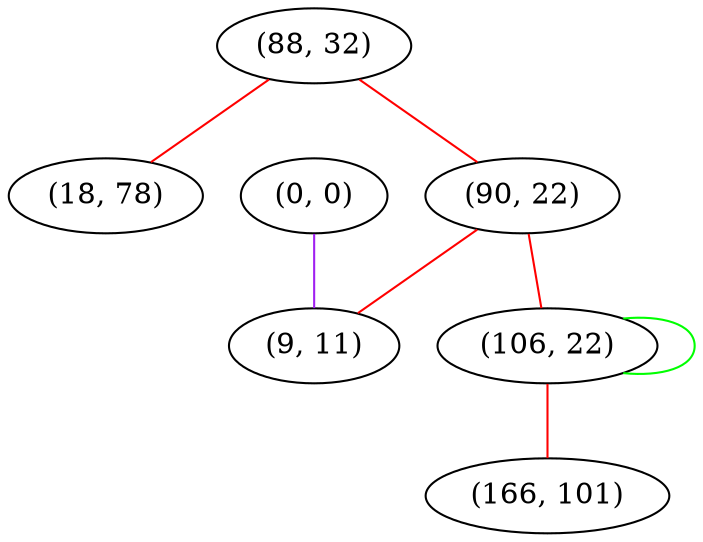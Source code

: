 graph "" {
"(88, 32)";
"(18, 78)";
"(90, 22)";
"(0, 0)";
"(9, 11)";
"(106, 22)";
"(166, 101)";
"(88, 32)" -- "(18, 78)"  [color=red, key=0, weight=1];
"(88, 32)" -- "(90, 22)"  [color=red, key=0, weight=1];
"(90, 22)" -- "(106, 22)"  [color=red, key=0, weight=1];
"(90, 22)" -- "(9, 11)"  [color=red, key=0, weight=1];
"(0, 0)" -- "(9, 11)"  [color=purple, key=0, weight=4];
"(106, 22)" -- "(106, 22)"  [color=green, key=0, weight=2];
"(106, 22)" -- "(166, 101)"  [color=red, key=0, weight=1];
}
